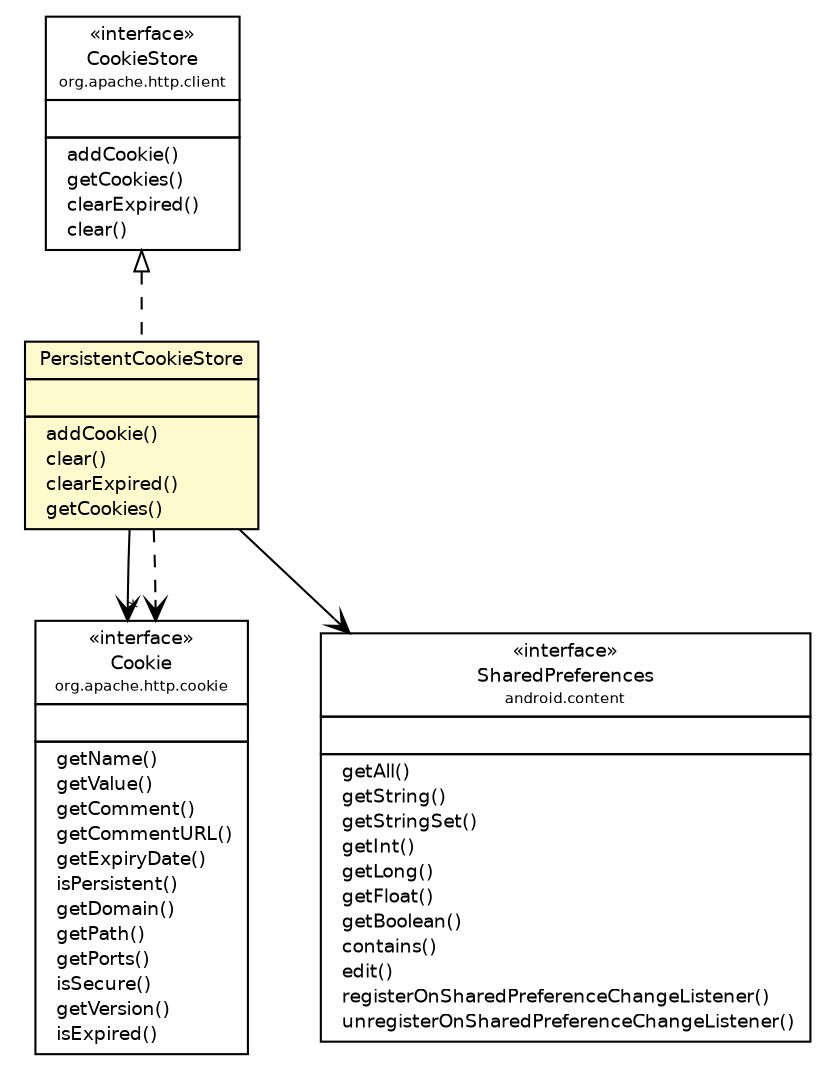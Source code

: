 #!/usr/local/bin/dot
#
# Class diagram 
# Generated by UMLGraph version 5.2 (http://www.umlgraph.org/)
#

digraph G {
	edge [fontname="Helvetica",fontsize=10,labelfontname="Helvetica",labelfontsize=10];
	node [fontname="Helvetica",fontsize=10,shape=plaintext];
	nodesep=0.25;
	ranksep=0.5;
	// com.heyzap.http.PersistentCookieStore
	c4657 [label=<<table title="com.heyzap.http.PersistentCookieStore" border="0" cellborder="1" cellspacing="0" cellpadding="2" port="p" bgcolor="lemonChiffon" href="./PersistentCookieStore.html">
		<tr><td><table border="0" cellspacing="0" cellpadding="1">
<tr><td align="center" balign="center"> PersistentCookieStore </td></tr>
		</table></td></tr>
		<tr><td><table border="0" cellspacing="0" cellpadding="1">
<tr><td align="left" balign="left">  </td></tr>
		</table></td></tr>
		<tr><td><table border="0" cellspacing="0" cellpadding="1">
<tr><td align="left" balign="left">  addCookie() </td></tr>
<tr><td align="left" balign="left">  clear() </td></tr>
<tr><td align="left" balign="left">  clearExpired() </td></tr>
<tr><td align="left" balign="left">  getCookies() </td></tr>
		</table></td></tr>
		</table>>, fontname="Helvetica", fontcolor="black", fontsize=9.0];
	//com.heyzap.http.PersistentCookieStore implements org.apache.http.client.CookieStore
	c4708:p -> c4657:p [dir=back,arrowtail=empty,style=dashed];
	// com.heyzap.http.PersistentCookieStore NAVASSOC org.apache.http.cookie.Cookie
	c4657:p -> c4709:p [taillabel="", label="", headlabel="*", fontname="Helvetica", fontcolor="black", fontsize=10.0, color="black", arrowhead=open];
	// com.heyzap.http.PersistentCookieStore NAVASSOC android.content.SharedPreferences
	c4657:p -> c4710:p [taillabel="", label="", headlabel="", fontname="Helvetica", fontcolor="black", fontsize=10.0, color="black", arrowhead=open];
	// com.heyzap.http.PersistentCookieStore DEPEND org.apache.http.cookie.Cookie
	c4657:p -> c4709:p [taillabel="", label="", headlabel="", fontname="Helvetica", fontcolor="black", fontsize=10.0, color="black", arrowhead=open, style=dashed];
	// org.apache.http.client.CookieStore
	c4708 [label=<<table title="org.apache.http.client.CookieStore" border="0" cellborder="1" cellspacing="0" cellpadding="2" port="p" href="http://java.sun.com/j2se/1.4.2/docs/api/org/apache/http/client/CookieStore.html">
		<tr><td><table border="0" cellspacing="0" cellpadding="1">
<tr><td align="center" balign="center"> &#171;interface&#187; </td></tr>
<tr><td align="center" balign="center"> CookieStore </td></tr>
<tr><td align="center" balign="center"><font point-size="7.0"> org.apache.http.client </font></td></tr>
		</table></td></tr>
		<tr><td><table border="0" cellspacing="0" cellpadding="1">
<tr><td align="left" balign="left">  </td></tr>
		</table></td></tr>
		<tr><td><table border="0" cellspacing="0" cellpadding="1">
<tr><td align="left" balign="left">  addCookie() </td></tr>
<tr><td align="left" balign="left">  getCookies() </td></tr>
<tr><td align="left" balign="left">  clearExpired() </td></tr>
<tr><td align="left" balign="left">  clear() </td></tr>
		</table></td></tr>
		</table>>, fontname="Helvetica", fontcolor="black", fontsize=9.0];
	// org.apache.http.cookie.Cookie
	c4709 [label=<<table title="org.apache.http.cookie.Cookie" border="0" cellborder="1" cellspacing="0" cellpadding="2" port="p" href="http://java.sun.com/j2se/1.4.2/docs/api/org/apache/http/cookie/Cookie.html">
		<tr><td><table border="0" cellspacing="0" cellpadding="1">
<tr><td align="center" balign="center"> &#171;interface&#187; </td></tr>
<tr><td align="center" balign="center"> Cookie </td></tr>
<tr><td align="center" balign="center"><font point-size="7.0"> org.apache.http.cookie </font></td></tr>
		</table></td></tr>
		<tr><td><table border="0" cellspacing="0" cellpadding="1">
<tr><td align="left" balign="left">  </td></tr>
		</table></td></tr>
		<tr><td><table border="0" cellspacing="0" cellpadding="1">
<tr><td align="left" balign="left">  getName() </td></tr>
<tr><td align="left" balign="left">  getValue() </td></tr>
<tr><td align="left" balign="left">  getComment() </td></tr>
<tr><td align="left" balign="left">  getCommentURL() </td></tr>
<tr><td align="left" balign="left">  getExpiryDate() </td></tr>
<tr><td align="left" balign="left">  isPersistent() </td></tr>
<tr><td align="left" balign="left">  getDomain() </td></tr>
<tr><td align="left" balign="left">  getPath() </td></tr>
<tr><td align="left" balign="left">  getPorts() </td></tr>
<tr><td align="left" balign="left">  isSecure() </td></tr>
<tr><td align="left" balign="left">  getVersion() </td></tr>
<tr><td align="left" balign="left">  isExpired() </td></tr>
		</table></td></tr>
		</table>>, fontname="Helvetica", fontcolor="black", fontsize=9.0];
	// android.content.SharedPreferences
	c4710 [label=<<table title="android.content.SharedPreferences" border="0" cellborder="1" cellspacing="0" cellpadding="2" port="p" href="http://java.sun.com/j2se/1.4.2/docs/api/android/content/SharedPreferences.html">
		<tr><td><table border="0" cellspacing="0" cellpadding="1">
<tr><td align="center" balign="center"> &#171;interface&#187; </td></tr>
<tr><td align="center" balign="center"> SharedPreferences </td></tr>
<tr><td align="center" balign="center"><font point-size="7.0"> android.content </font></td></tr>
		</table></td></tr>
		<tr><td><table border="0" cellspacing="0" cellpadding="1">
<tr><td align="left" balign="left">  </td></tr>
		</table></td></tr>
		<tr><td><table border="0" cellspacing="0" cellpadding="1">
<tr><td align="left" balign="left">  getAll() </td></tr>
<tr><td align="left" balign="left">  getString() </td></tr>
<tr><td align="left" balign="left">  getStringSet() </td></tr>
<tr><td align="left" balign="left">  getInt() </td></tr>
<tr><td align="left" balign="left">  getLong() </td></tr>
<tr><td align="left" balign="left">  getFloat() </td></tr>
<tr><td align="left" balign="left">  getBoolean() </td></tr>
<tr><td align="left" balign="left">  contains() </td></tr>
<tr><td align="left" balign="left">  edit() </td></tr>
<tr><td align="left" balign="left">  registerOnSharedPreferenceChangeListener() </td></tr>
<tr><td align="left" balign="left">  unregisterOnSharedPreferenceChangeListener() </td></tr>
		</table></td></tr>
		</table>>, fontname="Helvetica", fontcolor="black", fontsize=9.0];
}

